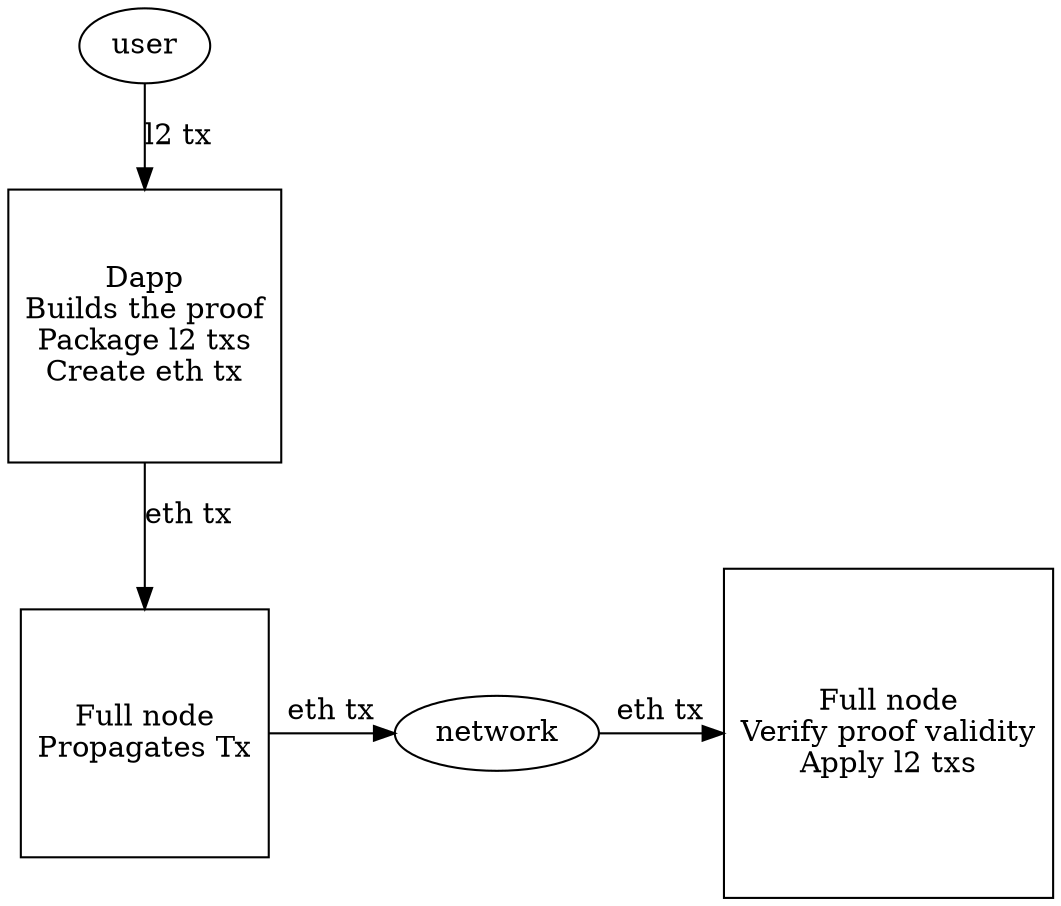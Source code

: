 digraph D {
	dapp [shape=square,label="Dapp\nBuilds the proof\nPackage l2 txs\nCreate eth tx"]
	{ rank=same; 
	fullnode [shape=square,label="Full node\nPropagates Tx"]
	fullnode2 [shape=square,label="Full node\nVerify proof validity\nApply l2 txs"]
	network
	}
	user -> dapp [label="l2 tx"]
	dapp -> fullnode [label="eth tx"]
	fullnode -> network [label="eth tx"]
	network -> fullnode2 [label="eth tx"]
}
